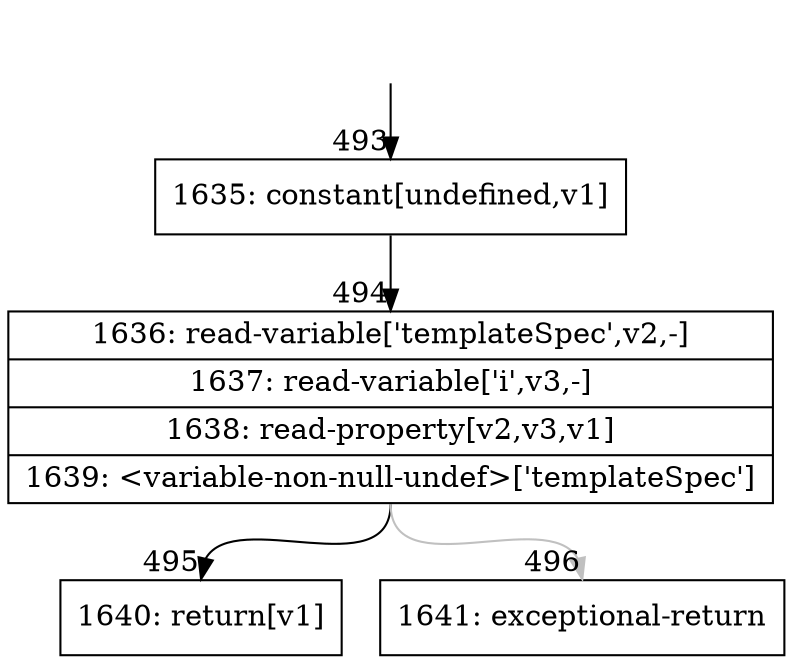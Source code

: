 digraph {
rankdir="TD"
BB_entry44[shape=none,label=""];
BB_entry44 -> BB493 [tailport=s, headport=n, headlabel="    493"]
BB493 [shape=record label="{1635: constant[undefined,v1]}" ] 
BB493 -> BB494 [tailport=s, headport=n, headlabel="      494"]
BB494 [shape=record label="{1636: read-variable['templateSpec',v2,-]|1637: read-variable['i',v3,-]|1638: read-property[v2,v3,v1]|1639: \<variable-non-null-undef\>['templateSpec']}" ] 
BB494 -> BB495 [tailport=s, headport=n, headlabel="      495"]
BB494 -> BB496 [tailport=s, headport=n, color=gray, headlabel="      496"]
BB495 [shape=record label="{1640: return[v1]}" ] 
BB496 [shape=record label="{1641: exceptional-return}" ] 
//#$~ 544
}
